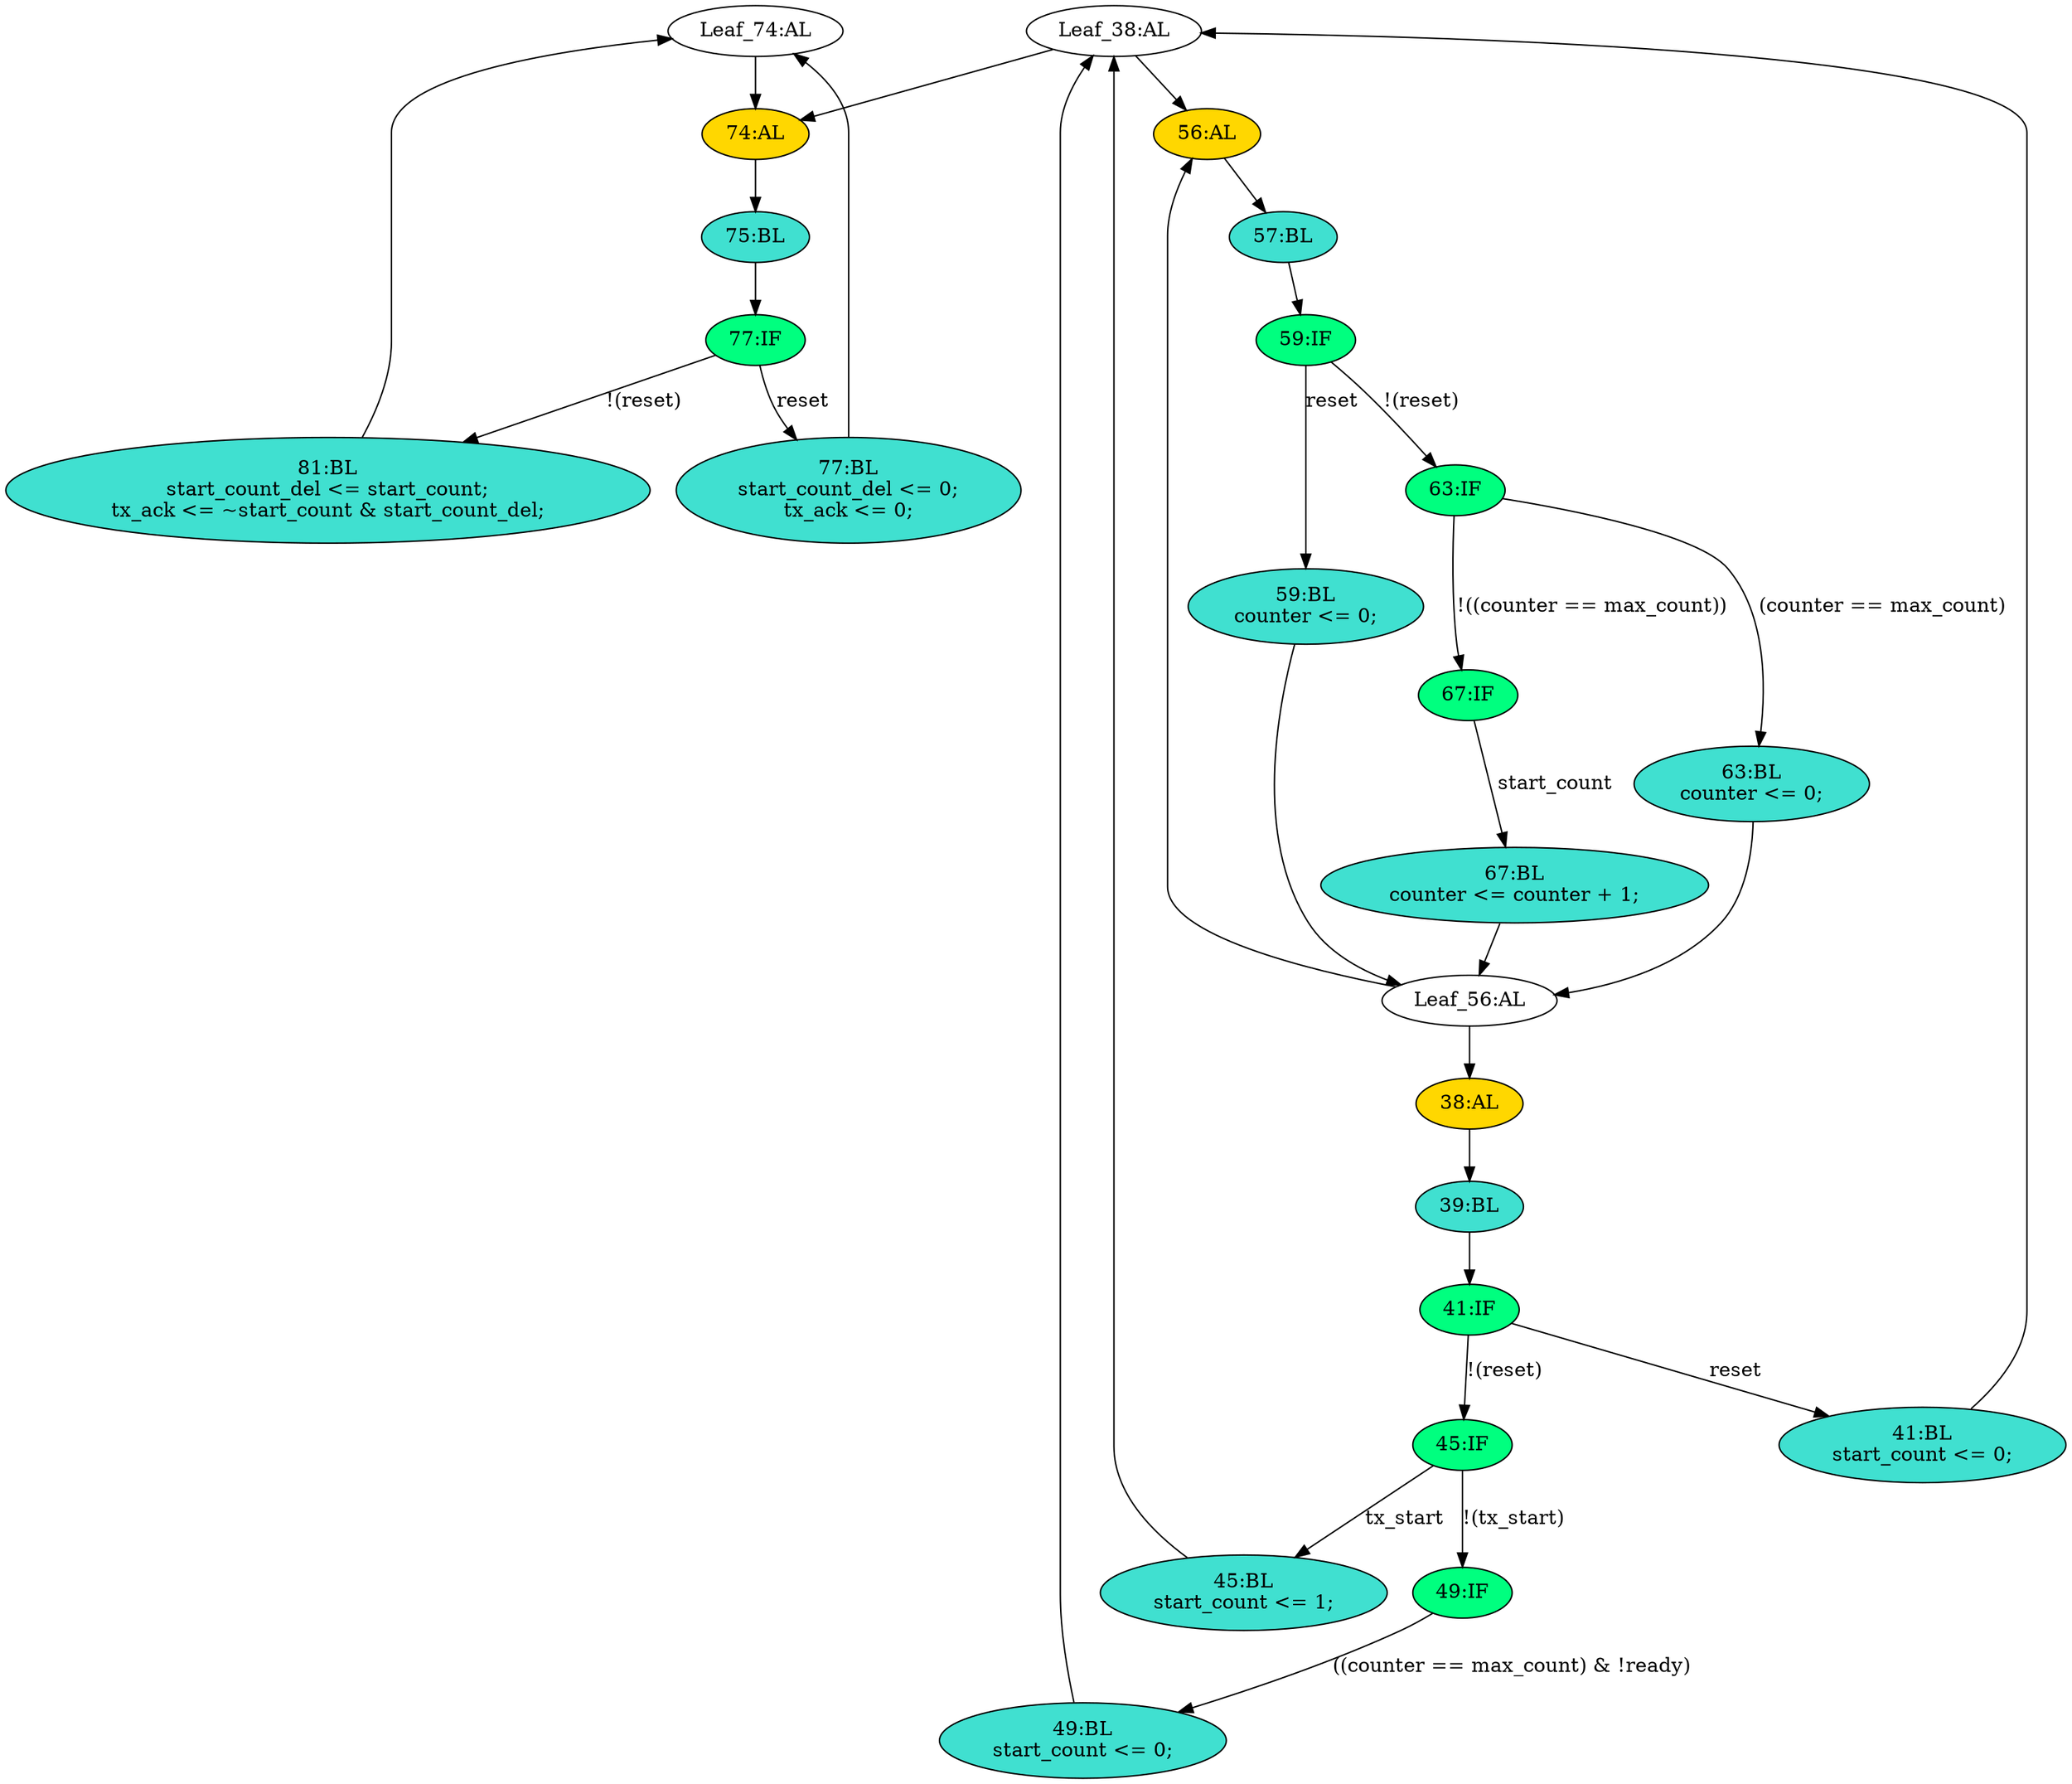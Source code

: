 strict digraph "compose( ,  )" {
	node [label="\N"];
	"Leaf_74:AL"	 [def_var="['start_count_del', 'tx_ack']",
		label="Leaf_74:AL"];
	"74:AL"	 [ast="<pyverilog.vparser.ast.Always object at 0x7fb289e96090>",
		clk_sens=True,
		fillcolor=gold,
		label="74:AL",
		sens="['clock', 'reset']",
		statements="[]",
		style=filled,
		typ=Always,
		use_var="['reset', 'start_count_del', 'start_count']"];
	"Leaf_74:AL" -> "74:AL";
	"63:BL"	 [ast="<pyverilog.vparser.ast.Block object at 0x7fb28a140dd0>",
		fillcolor=turquoise,
		label="63:BL
counter <= 0;",
		statements="[<pyverilog.vparser.ast.NonblockingSubstitution object at 0x7fb28a140c50>]",
		style=filled,
		typ=Block];
	"Leaf_56:AL"	 [def_var="['counter']",
		label="Leaf_56:AL"];
	"63:BL" -> "Leaf_56:AL"	 [cond="[]",
		lineno=None];
	"77:IF"	 [ast="<pyverilog.vparser.ast.IfStatement object at 0x7fb289e96450>",
		fillcolor=springgreen,
		label="77:IF",
		statements="[]",
		style=filled,
		typ=IfStatement];
	"81:BL"	 [ast="<pyverilog.vparser.ast.Block object at 0x7fb289e96590>",
		fillcolor=turquoise,
		label="81:BL
start_count_del <= start_count;
tx_ack <= ~start_count & start_count_del;",
		statements="[<pyverilog.vparser.ast.NonblockingSubstitution object at 0x7fb289e965d0>, <pyverilog.vparser.ast.NonblockingSubstitution object \
at 0x7fb289e96750>]",
		style=filled,
		typ=Block];
	"77:IF" -> "81:BL"	 [cond="['reset']",
		label="!(reset)",
		lineno=77];
	"77:BL"	 [ast="<pyverilog.vparser.ast.Block object at 0x7fb289e96250>",
		fillcolor=turquoise,
		label="77:BL
start_count_del <= 0;
tx_ack <= 0;",
		statements="[<pyverilog.vparser.ast.NonblockingSubstitution object at 0x7fb289e96290>, <pyverilog.vparser.ast.NonblockingSubstitution object \
at 0x7fb289e963d0>]",
		style=filled,
		typ=Block];
	"77:IF" -> "77:BL"	 [cond="['reset']",
		label=reset,
		lineno=77];
	"57:BL"	 [ast="<pyverilog.vparser.ast.Block object at 0x7fb28a140990>",
		fillcolor=turquoise,
		label="57:BL",
		statements="[]",
		style=filled,
		typ=Block];
	"59:IF"	 [ast="<pyverilog.vparser.ast.IfStatement object at 0x7fb28a140550>",
		fillcolor=springgreen,
		label="59:IF",
		statements="[]",
		style=filled,
		typ=IfStatement];
	"57:BL" -> "59:IF"	 [cond="[]",
		lineno=None];
	"75:BL"	 [ast="<pyverilog.vparser.ast.Block object at 0x7fb289e960d0>",
		fillcolor=turquoise,
		label="75:BL",
		statements="[]",
		style=filled,
		typ=Block];
	"74:AL" -> "75:BL"	 [cond="[]",
		lineno=None];
	"Leaf_38:AL"	 [def_var="['start_count']",
		label="Leaf_38:AL"];
	"Leaf_38:AL" -> "74:AL";
	"56:AL"	 [ast="<pyverilog.vparser.ast.Always object at 0x7fb28a140510>",
		clk_sens=True,
		fillcolor=gold,
		label="56:AL",
		sens="['clock', 'reset']",
		statements="[]",
		style=filled,
		typ=Always,
		use_var="['reset', 'counter', 'start_count', 'max_count']"];
	"Leaf_38:AL" -> "56:AL";
	"45:BL"	 [ast="<pyverilog.vparser.ast.Block object at 0x7fb28a2bc3d0>",
		fillcolor=turquoise,
		label="45:BL
start_count <= 1;",
		statements="[<pyverilog.vparser.ast.NonblockingSubstitution object at 0x7fb28c6c9890>]",
		style=filled,
		typ=Block];
	"45:BL" -> "Leaf_38:AL"	 [cond="[]",
		lineno=None];
	"56:AL" -> "57:BL"	 [cond="[]",
		lineno=None];
	"67:IF"	 [ast="<pyverilog.vparser.ast.IfStatement object at 0x7fb28a140590>",
		fillcolor=springgreen,
		label="67:IF",
		statements="[]",
		style=filled,
		typ=IfStatement];
	"67:BL"	 [ast="<pyverilog.vparser.ast.Block object at 0x7fb28a140b90>",
		fillcolor=turquoise,
		label="67:BL
counter <= counter + 1;",
		statements="[<pyverilog.vparser.ast.NonblockingSubstitution object at 0x7fb28a140f50>]",
		style=filled,
		typ=Block];
	"67:IF" -> "67:BL"	 [cond="['start_count']",
		label=start_count,
		lineno=67];
	"75:BL" -> "77:IF"	 [cond="[]",
		lineno=None];
	"63:IF"	 [ast="<pyverilog.vparser.ast.IfStatement object at 0x7fb28a140d10>",
		fillcolor=springgreen,
		label="63:IF",
		statements="[]",
		style=filled,
		typ=IfStatement];
	"63:IF" -> "63:BL"	 [cond="['counter', 'max_count']",
		label="(counter == max_count)",
		lineno=63];
	"63:IF" -> "67:IF"	 [cond="['counter', 'max_count']",
		label="!((counter == max_count))",
		lineno=63];
	"41:IF"	 [ast="<pyverilog.vparser.ast.IfStatement object at 0x7fb28a2bc6d0>",
		fillcolor=springgreen,
		label="41:IF",
		statements="[]",
		style=filled,
		typ=IfStatement];
	"41:BL"	 [ast="<pyverilog.vparser.ast.Block object at 0x7fb28a288c10>",
		fillcolor=turquoise,
		label="41:BL
start_count <= 0;",
		statements="[<pyverilog.vparser.ast.NonblockingSubstitution object at 0x7fb28a2bc550>]",
		style=filled,
		typ=Block];
	"41:IF" -> "41:BL"	 [cond="['reset']",
		label=reset,
		lineno=41];
	"45:IF"	 [ast="<pyverilog.vparser.ast.IfStatement object at 0x7fb28a2ca450>",
		fillcolor=springgreen,
		label="45:IF",
		statements="[]",
		style=filled,
		typ=IfStatement];
	"41:IF" -> "45:IF"	 [cond="['reset']",
		label="!(reset)",
		lineno=41];
	"81:BL" -> "Leaf_74:AL"	 [cond="[]",
		lineno=None];
	"77:BL" -> "Leaf_74:AL"	 [cond="[]",
		lineno=None];
	"49:BL"	 [ast="<pyverilog.vparser.ast.Block object at 0x7fb28a1406d0>",
		fillcolor=turquoise,
		label="49:BL
start_count <= 0;",
		statements="[<pyverilog.vparser.ast.NonblockingSubstitution object at 0x7fb28a140310>]",
		style=filled,
		typ=Block];
	"49:BL" -> "Leaf_38:AL"	 [cond="[]",
		lineno=None];
	"59:BL"	 [ast="<pyverilog.vparser.ast.Block object at 0x7fb28a1403d0>",
		fillcolor=turquoise,
		label="59:BL
counter <= 0;",
		statements="[<pyverilog.vparser.ast.NonblockingSubstitution object at 0x7fb28a1405d0>]",
		style=filled,
		typ=Block];
	"59:BL" -> "Leaf_56:AL"	 [cond="[]",
		lineno=None];
	"Leaf_56:AL" -> "56:AL";
	"38:AL"	 [ast="<pyverilog.vparser.ast.Always object at 0x7fb28ab7f650>",
		clk_sens=False,
		fillcolor=gold,
		label="38:AL",
		sens="['reset', 'tx_start', 'counter', 'max_count']",
		statements="[]",
		style=filled,
		typ=Always,
		use_var="['reset', 'tx_start', 'ready', 'counter', 'max_count']"];
	"Leaf_56:AL" -> "38:AL";
	"41:BL" -> "Leaf_38:AL"	 [cond="[]",
		lineno=None];
	"39:BL"	 [ast="<pyverilog.vparser.ast.Block object at 0x7fb28a288210>",
		fillcolor=turquoise,
		label="39:BL",
		statements="[]",
		style=filled,
		typ=Block];
	"38:AL" -> "39:BL"	 [cond="[]",
		lineno=None];
	"45:IF" -> "45:BL"	 [cond="['tx_start']",
		label=tx_start,
		lineno=45];
	"49:IF"	 [ast="<pyverilog.vparser.ast.IfStatement object at 0x7fb28a140750>",
		fillcolor=springgreen,
		label="49:IF",
		statements="[]",
		style=filled,
		typ=IfStatement];
	"45:IF" -> "49:IF"	 [cond="['tx_start']",
		label="!(tx_start)",
		lineno=45];
	"49:IF" -> "49:BL"	 [cond="['counter', 'max_count', 'ready']",
		label="((counter == max_count) & !ready)",
		lineno=49];
	"39:BL" -> "41:IF"	 [cond="[]",
		lineno=None];
	"67:BL" -> "Leaf_56:AL"	 [cond="[]",
		lineno=None];
	"59:IF" -> "63:IF"	 [cond="['reset']",
		label="!(reset)",
		lineno=59];
	"59:IF" -> "59:BL"	 [cond="['reset']",
		label=reset,
		lineno=59];
}
